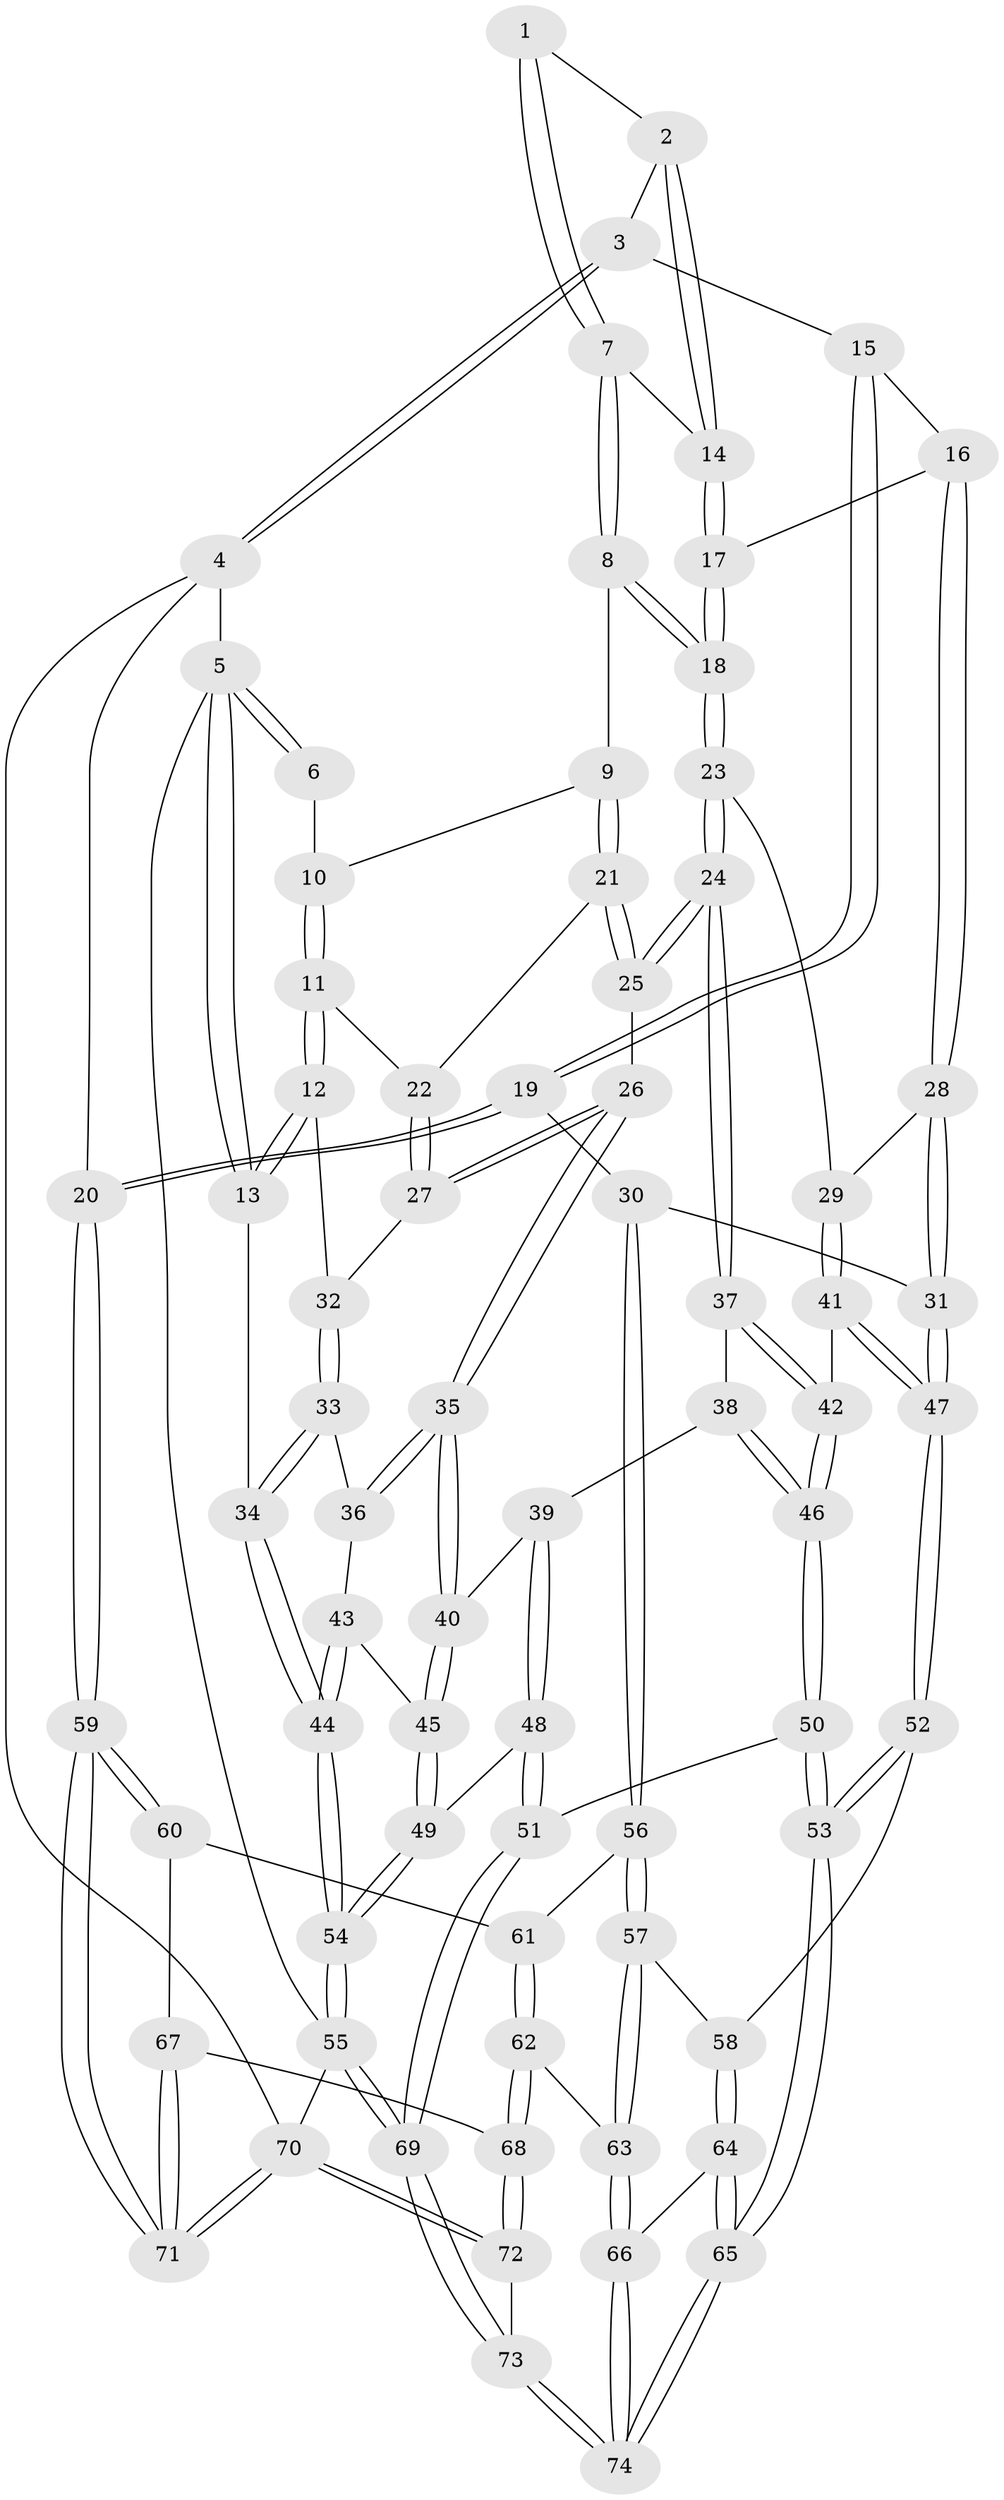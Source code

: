 // Generated by graph-tools (version 1.1) at 2025/01/03/09/25 05:01:29]
// undirected, 74 vertices, 182 edges
graph export_dot {
graph [start="1"]
  node [color=gray90,style=filled];
  1 [pos="+0.43876581478333687+0"];
  2 [pos="+0.7427228411602051+0"];
  3 [pos="+0.8262958250466467+0"];
  4 [pos="+1+0"];
  5 [pos="+0+0"];
  6 [pos="+0.13969966435727357+0"];
  7 [pos="+0.3916758413202236+0.09898328569022911"];
  8 [pos="+0.38645884682640413+0.11235342810874573"];
  9 [pos="+0.32304595402909414+0.13361055383147244"];
  10 [pos="+0.20210899065238846+0"];
  11 [pos="+0.09512554105439935+0.1946533182623582"];
  12 [pos="+0.08953667491923258+0.19643478353534102"];
  13 [pos="+0+0.1107603354384846"];
  14 [pos="+0.6531374448665511+0"];
  15 [pos="+0.8523574565252041+0.13588136360063352"];
  16 [pos="+0.714313622420856+0.2303176053884139"];
  17 [pos="+0.6085420162463485+0.1605993193418746"];
  18 [pos="+0.5270622096630402+0.20867374332214292"];
  19 [pos="+1+0.4134799120211908"];
  20 [pos="+1+0.41240934231517157"];
  21 [pos="+0.29595515061179256+0.16892584694682722"];
  22 [pos="+0.19796998212824432+0.19776731565109743"];
  23 [pos="+0.5040782304170041+0.32809611464606897"];
  24 [pos="+0.4495746601040051+0.3596122778695631"];
  25 [pos="+0.3457954867048554+0.3150754226095657"];
  26 [pos="+0.2579606272081838+0.36817231315543825"];
  27 [pos="+0.24294536408062284+0.35922837106345834"];
  28 [pos="+0.7548982748171044+0.4095384670292299"];
  29 [pos="+0.5882451260048379+0.379257845406231"];
  30 [pos="+0.9452417458295865+0.4624728665848622"];
  31 [pos="+0.7599346783491285+0.4140651449531089"];
  32 [pos="+0.12443117726301245+0.3537949139676625"];
  33 [pos="+0.1041078804940976+0.39865823378509047"];
  34 [pos="+0+0.40148453920864247"];
  35 [pos="+0.259318399317229+0.45555256898022306"];
  36 [pos="+0.11939552372771606+0.44179998343984644"];
  37 [pos="+0.4308672036975776+0.42313471611890596"];
  38 [pos="+0.37766478504171286+0.46544237632878627"];
  39 [pos="+0.29851695743929+0.4925272743568502"];
  40 [pos="+0.2687310379899722+0.47190382322100355"];
  41 [pos="+0.5459414913575122+0.5344406581212787"];
  42 [pos="+0.48582032466861574+0.5095736032352817"];
  43 [pos="+0.1136095653443128+0.4666828020022432"];
  44 [pos="+0+0.7127709656386514"];
  45 [pos="+0.16579047725390578+0.5489202484392989"];
  46 [pos="+0.42009201652159156+0.5917429235894448"];
  47 [pos="+0.6005573005106722+0.6057899879025948"];
  48 [pos="+0.3093546089912703+0.6968392735577689"];
  49 [pos="+0.1514784473435389+0.6655615157253524"];
  50 [pos="+0.3798423182877582+0.7438178187551097"];
  51 [pos="+0.36859052126824066+0.7428623710686428"];
  52 [pos="+0.5995238760826105+0.6242707992148882"];
  53 [pos="+0.39487729062102317+0.7495008084016885"];
  54 [pos="+0+0.7618738224767111"];
  55 [pos="+0+1"];
  56 [pos="+0.8671957029084699+0.6226720798160521"];
  57 [pos="+0.7046024396236878+0.6810679742881862"];
  58 [pos="+0.6588449743989615+0.6700373017146579"];
  59 [pos="+1+0.7734734365924227"];
  60 [pos="+0.9195763636031596+0.7250959458883217"];
  61 [pos="+0.8678077205403268+0.6268693960690597"];
  62 [pos="+0.8104133926438046+0.807415118138198"];
  63 [pos="+0.7442478332433575+0.8139037457740939"];
  64 [pos="+0.644556072537938+0.7254665901716747"];
  65 [pos="+0.5407492528530886+0.9441501235616409"];
  66 [pos="+0.7008951202935747+0.8633561011430395"];
  67 [pos="+0.9367734123125442+0.8139847388334409"];
  68 [pos="+0.8766631887885702+0.8594784262306552"];
  69 [pos="+0+1"];
  70 [pos="+1+1"];
  71 [pos="+1+0.88964692033441"];
  72 [pos="+0.8502387815794101+1"];
  73 [pos="+0.597613603365041+1"];
  74 [pos="+0.5852828382754269+1"];
  1 -- 2;
  1 -- 7;
  1 -- 7;
  2 -- 3;
  2 -- 14;
  2 -- 14;
  3 -- 4;
  3 -- 4;
  3 -- 15;
  4 -- 5;
  4 -- 20;
  4 -- 70;
  5 -- 6;
  5 -- 6;
  5 -- 13;
  5 -- 13;
  5 -- 55;
  6 -- 10;
  7 -- 8;
  7 -- 8;
  7 -- 14;
  8 -- 9;
  8 -- 18;
  8 -- 18;
  9 -- 10;
  9 -- 21;
  9 -- 21;
  10 -- 11;
  10 -- 11;
  11 -- 12;
  11 -- 12;
  11 -- 22;
  12 -- 13;
  12 -- 13;
  12 -- 32;
  13 -- 34;
  14 -- 17;
  14 -- 17;
  15 -- 16;
  15 -- 19;
  15 -- 19;
  16 -- 17;
  16 -- 28;
  16 -- 28;
  17 -- 18;
  17 -- 18;
  18 -- 23;
  18 -- 23;
  19 -- 20;
  19 -- 20;
  19 -- 30;
  20 -- 59;
  20 -- 59;
  21 -- 22;
  21 -- 25;
  21 -- 25;
  22 -- 27;
  22 -- 27;
  23 -- 24;
  23 -- 24;
  23 -- 29;
  24 -- 25;
  24 -- 25;
  24 -- 37;
  24 -- 37;
  25 -- 26;
  26 -- 27;
  26 -- 27;
  26 -- 35;
  26 -- 35;
  27 -- 32;
  28 -- 29;
  28 -- 31;
  28 -- 31;
  29 -- 41;
  29 -- 41;
  30 -- 31;
  30 -- 56;
  30 -- 56;
  31 -- 47;
  31 -- 47;
  32 -- 33;
  32 -- 33;
  33 -- 34;
  33 -- 34;
  33 -- 36;
  34 -- 44;
  34 -- 44;
  35 -- 36;
  35 -- 36;
  35 -- 40;
  35 -- 40;
  36 -- 43;
  37 -- 38;
  37 -- 42;
  37 -- 42;
  38 -- 39;
  38 -- 46;
  38 -- 46;
  39 -- 40;
  39 -- 48;
  39 -- 48;
  40 -- 45;
  40 -- 45;
  41 -- 42;
  41 -- 47;
  41 -- 47;
  42 -- 46;
  42 -- 46;
  43 -- 44;
  43 -- 44;
  43 -- 45;
  44 -- 54;
  44 -- 54;
  45 -- 49;
  45 -- 49;
  46 -- 50;
  46 -- 50;
  47 -- 52;
  47 -- 52;
  48 -- 49;
  48 -- 51;
  48 -- 51;
  49 -- 54;
  49 -- 54;
  50 -- 51;
  50 -- 53;
  50 -- 53;
  51 -- 69;
  51 -- 69;
  52 -- 53;
  52 -- 53;
  52 -- 58;
  53 -- 65;
  53 -- 65;
  54 -- 55;
  54 -- 55;
  55 -- 69;
  55 -- 69;
  55 -- 70;
  56 -- 57;
  56 -- 57;
  56 -- 61;
  57 -- 58;
  57 -- 63;
  57 -- 63;
  58 -- 64;
  58 -- 64;
  59 -- 60;
  59 -- 60;
  59 -- 71;
  59 -- 71;
  60 -- 61;
  60 -- 67;
  61 -- 62;
  61 -- 62;
  62 -- 63;
  62 -- 68;
  62 -- 68;
  63 -- 66;
  63 -- 66;
  64 -- 65;
  64 -- 65;
  64 -- 66;
  65 -- 74;
  65 -- 74;
  66 -- 74;
  66 -- 74;
  67 -- 68;
  67 -- 71;
  67 -- 71;
  68 -- 72;
  68 -- 72;
  69 -- 73;
  69 -- 73;
  70 -- 71;
  70 -- 71;
  70 -- 72;
  70 -- 72;
  72 -- 73;
  73 -- 74;
  73 -- 74;
}
